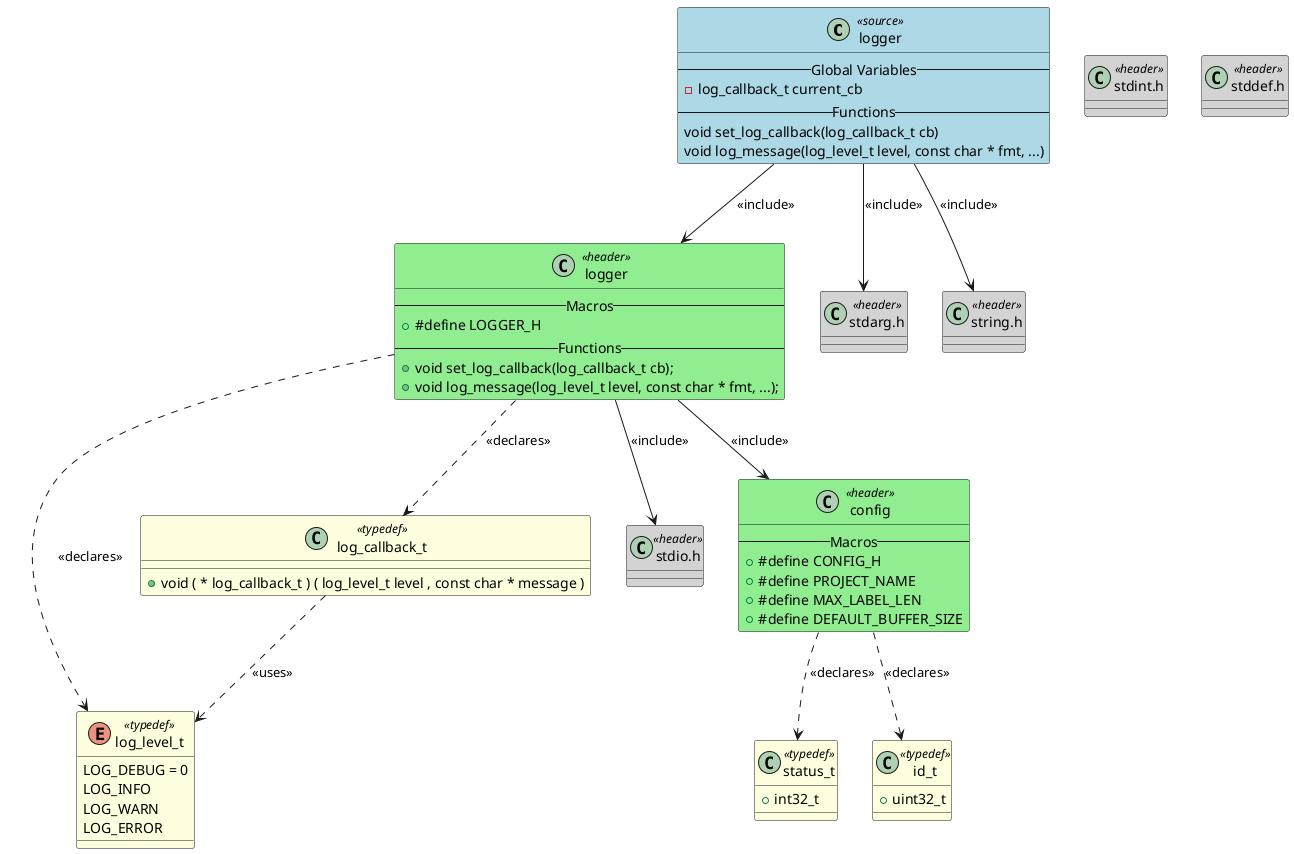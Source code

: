 @startuml logger

class "logger" as LOGGER <<source>> #LightBlue
{
-- Global Variables --
- log_callback_t current_cb
-- Functions --
void set_log_callback(log_callback_t cb)
void log_message(log_level_t level, const char * fmt, ...)
}

enum "log_level_t" as TYPEDEF_LOG_LEVEL_T <<typedef>> #LightYellow
{
LOG_DEBUG = 0
LOG_INFO
LOG_WARN
LOG_ERROR
}

class "log_callback_t" as TYPEDEF_LOG_CALLBACK_T <<typedef>> #LightYellow
{
+ void ( * log_callback_t ) ( log_level_t level , const char * message )
}

class "status_t" as TYPEDEF_STATUS_T <<typedef>> #LightYellow
{
+ int32_t
}

class "id_t" as TYPEDEF_ID_T <<typedef>> #LightYellow
{
+ uint32_t
}

class "logger" as HEADER_LOGGER <<header>> #LightGreen
{
-- Macros --
+ #define LOGGER_H
-- Functions --
+ void set_log_callback(log_callback_t cb);
+ void log_message(log_level_t level, const char * fmt, ...);
}
class "stdarg.h" as HEADER_STDARG <<header>> #LightGray
{
}

class "string.h" as HEADER_STRING <<header>> #LightGray
{
}

class "stdio.h" as HEADER_STDIO <<header>> #LightGray
{
}

class "stdint.h" as HEADER_STDINT <<header>> #LightGray
{
}

class "stddef.h" as HEADER_STDDEF <<header>> #LightGray
{
}

class "config" as HEADER_CONFIG <<header>> #LightGreen
{
-- Macros --
+ #define CONFIG_H
+ #define PROJECT_NAME
+ #define MAX_LABEL_LEN
+ #define DEFAULT_BUFFER_SIZE
}
LOGGER --> HEADER_LOGGER : <<include>>
LOGGER --> HEADER_STDARG : <<include>>
LOGGER --> HEADER_STRING : <<include>>
HEADER_LOGGER --> HEADER_STDIO : <<include>>
HEADER_LOGGER --> HEADER_CONFIG : <<include>>
HEADER_LOGGER ..> TYPEDEF_LOG_LEVEL_T : <<declares>>
TYPEDEF_LOG_CALLBACK_T ..> TYPEDEF_LOG_LEVEL_T : <<uses>>
HEADER_LOGGER ..> TYPEDEF_LOG_CALLBACK_T : <<declares>>
HEADER_CONFIG ..> TYPEDEF_ID_T : <<declares>>
HEADER_CONFIG ..> TYPEDEF_STATUS_T : <<declares>>

@enduml